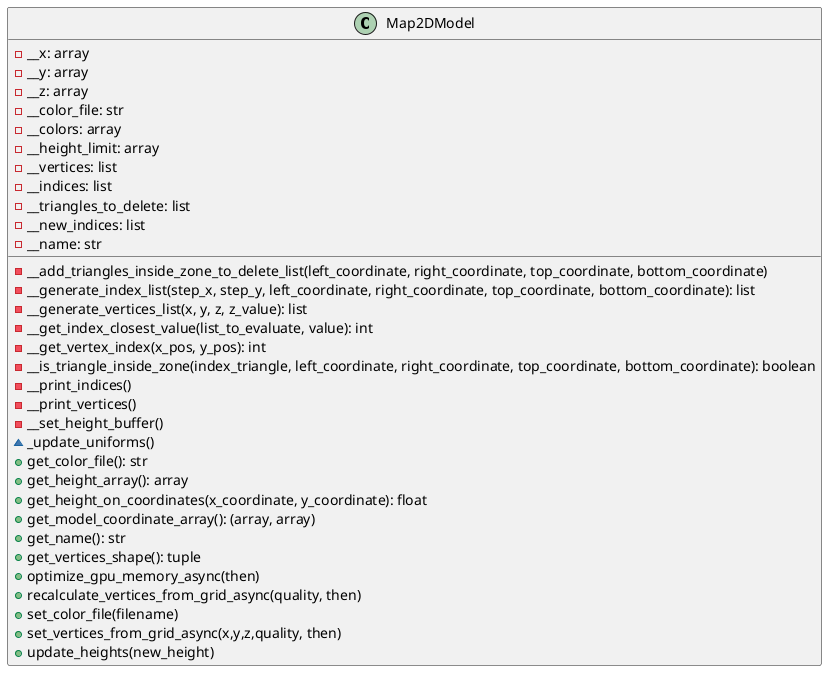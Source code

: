 @startuml
                class Map2DModel {
                    - __x: array
                    - __y: array
                    - __z: array
                    - __color_file: str
                    - __colors: array
                    - __height_limit: array
                    - __vertices: list
                    - __indices: list
                    - __triangles_to_delete: list
                    - __new_indices: list
                    - __name: str


                    - __add_triangles_inside_zone_to_delete_list(left_coordinate, right_coordinate, top_coordinate, bottom_coordinate)
                    - __generate_index_list(step_x, step_y, left_coordinate, right_coordinate, top_coordinate, bottom_coordinate): list
                    - __generate_vertices_list(x, y, z, z_value): list
                    - __get_index_closest_value(list_to_evaluate, value): int
                    - __get_vertex_index(x_pos, y_pos): int
                    - __is_triangle_inside_zone(index_triangle, left_coordinate, right_coordinate, top_coordinate, bottom_coordinate): boolean
                    - __print_indices()
                    - __print_vertices()
                    - __set_height_buffer()
                    ~ _update_uniforms()
                    + get_color_file(): str
                    + get_height_array(): array
                    + get_height_on_coordinates(x_coordinate, y_coordinate): float
                    + get_model_coordinate_array(): (array, array)
                    + get_name(): str
                    + get_vertices_shape(): tuple
                    + optimize_gpu_memory_async(then)
                    + recalculate_vertices_from_grid_async(quality, then)
                    + set_color_file(filename)
                    + set_vertices_from_grid_async(x,y,z,quality, then)
                    + update_heights(new_height)
                }
@enduml
